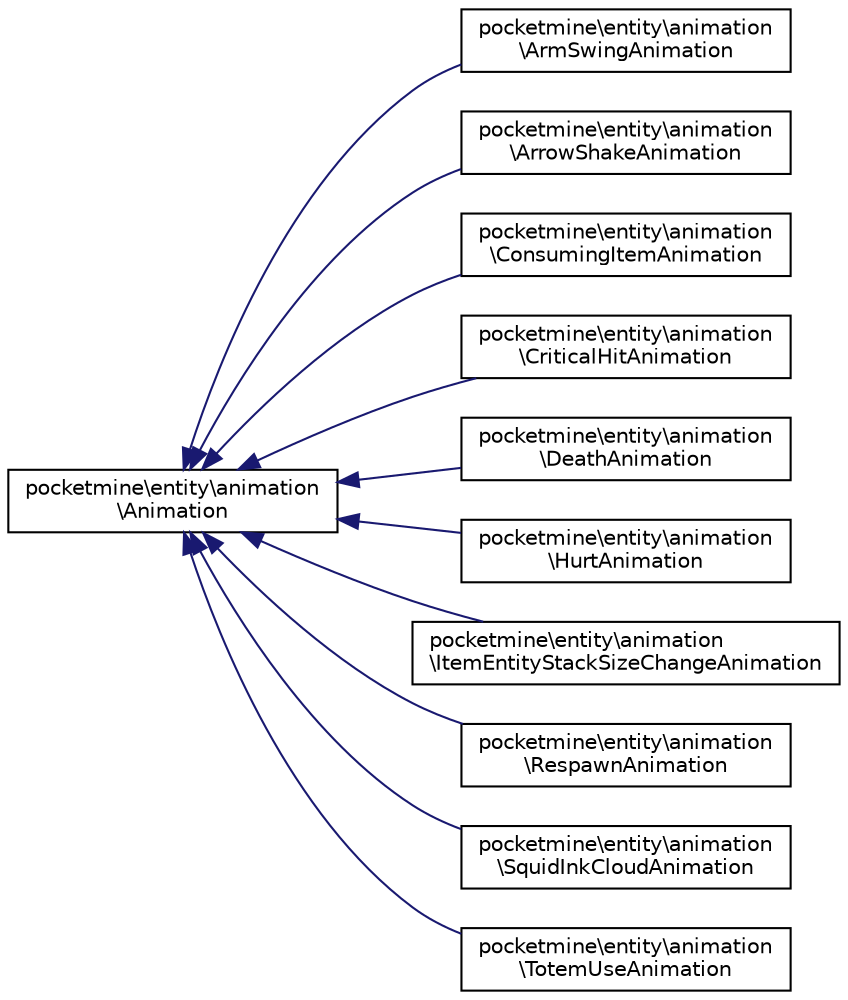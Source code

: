 digraph "Graphical Class Hierarchy"
{
 // INTERACTIVE_SVG=YES
 // LATEX_PDF_SIZE
  edge [fontname="Helvetica",fontsize="10",labelfontname="Helvetica",labelfontsize="10"];
  node [fontname="Helvetica",fontsize="10",shape=record];
  rankdir="LR";
  Node0 [label="pocketmine\\entity\\animation\l\\Animation",height=0.2,width=0.4,color="black", fillcolor="white", style="filled",URL="$db/da9/interfacepocketmine_1_1entity_1_1animation_1_1_animation.html",tooltip=" "];
  Node0 -> Node1 [dir="back",color="midnightblue",fontsize="10",style="solid",fontname="Helvetica"];
  Node1 [label="pocketmine\\entity\\animation\l\\ArmSwingAnimation",height=0.2,width=0.4,color="black", fillcolor="white", style="filled",URL="$d7/dfc/classpocketmine_1_1entity_1_1animation_1_1_arm_swing_animation.html",tooltip=" "];
  Node0 -> Node2 [dir="back",color="midnightblue",fontsize="10",style="solid",fontname="Helvetica"];
  Node2 [label="pocketmine\\entity\\animation\l\\ArrowShakeAnimation",height=0.2,width=0.4,color="black", fillcolor="white", style="filled",URL="$dc/d85/classpocketmine_1_1entity_1_1animation_1_1_arrow_shake_animation.html",tooltip=" "];
  Node0 -> Node3 [dir="back",color="midnightblue",fontsize="10",style="solid",fontname="Helvetica"];
  Node3 [label="pocketmine\\entity\\animation\l\\ConsumingItemAnimation",height=0.2,width=0.4,color="black", fillcolor="white", style="filled",URL="$d7/df9/classpocketmine_1_1entity_1_1animation_1_1_consuming_item_animation.html",tooltip=" "];
  Node0 -> Node4 [dir="back",color="midnightblue",fontsize="10",style="solid",fontname="Helvetica"];
  Node4 [label="pocketmine\\entity\\animation\l\\CriticalHitAnimation",height=0.2,width=0.4,color="black", fillcolor="white", style="filled",URL="$dd/d0b/classpocketmine_1_1entity_1_1animation_1_1_critical_hit_animation.html",tooltip=" "];
  Node0 -> Node5 [dir="back",color="midnightblue",fontsize="10",style="solid",fontname="Helvetica"];
  Node5 [label="pocketmine\\entity\\animation\l\\DeathAnimation",height=0.2,width=0.4,color="black", fillcolor="white", style="filled",URL="$d5/d2e/classpocketmine_1_1entity_1_1animation_1_1_death_animation.html",tooltip=" "];
  Node0 -> Node6 [dir="back",color="midnightblue",fontsize="10",style="solid",fontname="Helvetica"];
  Node6 [label="pocketmine\\entity\\animation\l\\HurtAnimation",height=0.2,width=0.4,color="black", fillcolor="white", style="filled",URL="$d5/de7/classpocketmine_1_1entity_1_1animation_1_1_hurt_animation.html",tooltip=" "];
  Node0 -> Node7 [dir="back",color="midnightblue",fontsize="10",style="solid",fontname="Helvetica"];
  Node7 [label="pocketmine\\entity\\animation\l\\ItemEntityStackSizeChangeAnimation",height=0.2,width=0.4,color="black", fillcolor="white", style="filled",URL="$da/dc8/classpocketmine_1_1entity_1_1animation_1_1_item_entity_stack_size_change_animation.html",tooltip=" "];
  Node0 -> Node8 [dir="back",color="midnightblue",fontsize="10",style="solid",fontname="Helvetica"];
  Node8 [label="pocketmine\\entity\\animation\l\\RespawnAnimation",height=0.2,width=0.4,color="black", fillcolor="white", style="filled",URL="$d3/d4f/classpocketmine_1_1entity_1_1animation_1_1_respawn_animation.html",tooltip=" "];
  Node0 -> Node9 [dir="back",color="midnightblue",fontsize="10",style="solid",fontname="Helvetica"];
  Node9 [label="pocketmine\\entity\\animation\l\\SquidInkCloudAnimation",height=0.2,width=0.4,color="black", fillcolor="white", style="filled",URL="$d7/d98/classpocketmine_1_1entity_1_1animation_1_1_squid_ink_cloud_animation.html",tooltip=" "];
  Node0 -> Node10 [dir="back",color="midnightblue",fontsize="10",style="solid",fontname="Helvetica"];
  Node10 [label="pocketmine\\entity\\animation\l\\TotemUseAnimation",height=0.2,width=0.4,color="black", fillcolor="white", style="filled",URL="$db/dca/classpocketmine_1_1entity_1_1animation_1_1_totem_use_animation.html",tooltip=" "];
}
